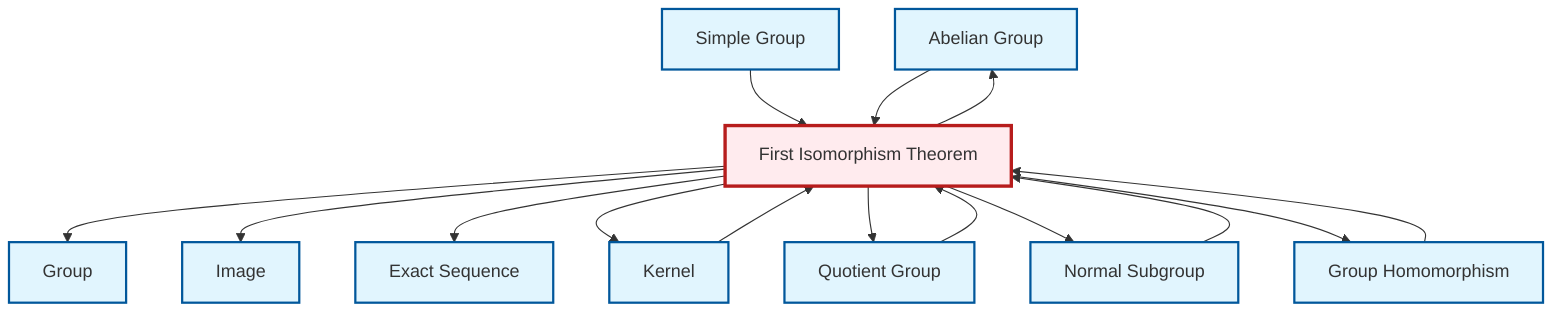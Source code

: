 graph TD
    classDef definition fill:#e1f5fe,stroke:#01579b,stroke-width:2px
    classDef theorem fill:#f3e5f5,stroke:#4a148c,stroke-width:2px
    classDef axiom fill:#fff3e0,stroke:#e65100,stroke-width:2px
    classDef example fill:#e8f5e9,stroke:#1b5e20,stroke-width:2px
    classDef current fill:#ffebee,stroke:#b71c1c,stroke-width:3px
    def-abelian-group["Abelian Group"]:::definition
    def-kernel["Kernel"]:::definition
    def-group["Group"]:::definition
    def-quotient-group["Quotient Group"]:::definition
    thm-first-isomorphism["First Isomorphism Theorem"]:::theorem
    def-exact-sequence["Exact Sequence"]:::definition
    def-normal-subgroup["Normal Subgroup"]:::definition
    def-homomorphism["Group Homomorphism"]:::definition
    def-image["Image"]:::definition
    def-simple-group["Simple Group"]:::definition
    def-homomorphism --> thm-first-isomorphism
    thm-first-isomorphism --> def-group
    thm-first-isomorphism --> def-image
    thm-first-isomorphism --> def-abelian-group
    def-normal-subgroup --> thm-first-isomorphism
    def-simple-group --> thm-first-isomorphism
    thm-first-isomorphism --> def-exact-sequence
    thm-first-isomorphism --> def-kernel
    thm-first-isomorphism --> def-quotient-group
    thm-first-isomorphism --> def-normal-subgroup
    def-kernel --> thm-first-isomorphism
    thm-first-isomorphism --> def-homomorphism
    def-quotient-group --> thm-first-isomorphism
    def-abelian-group --> thm-first-isomorphism
    class thm-first-isomorphism current
